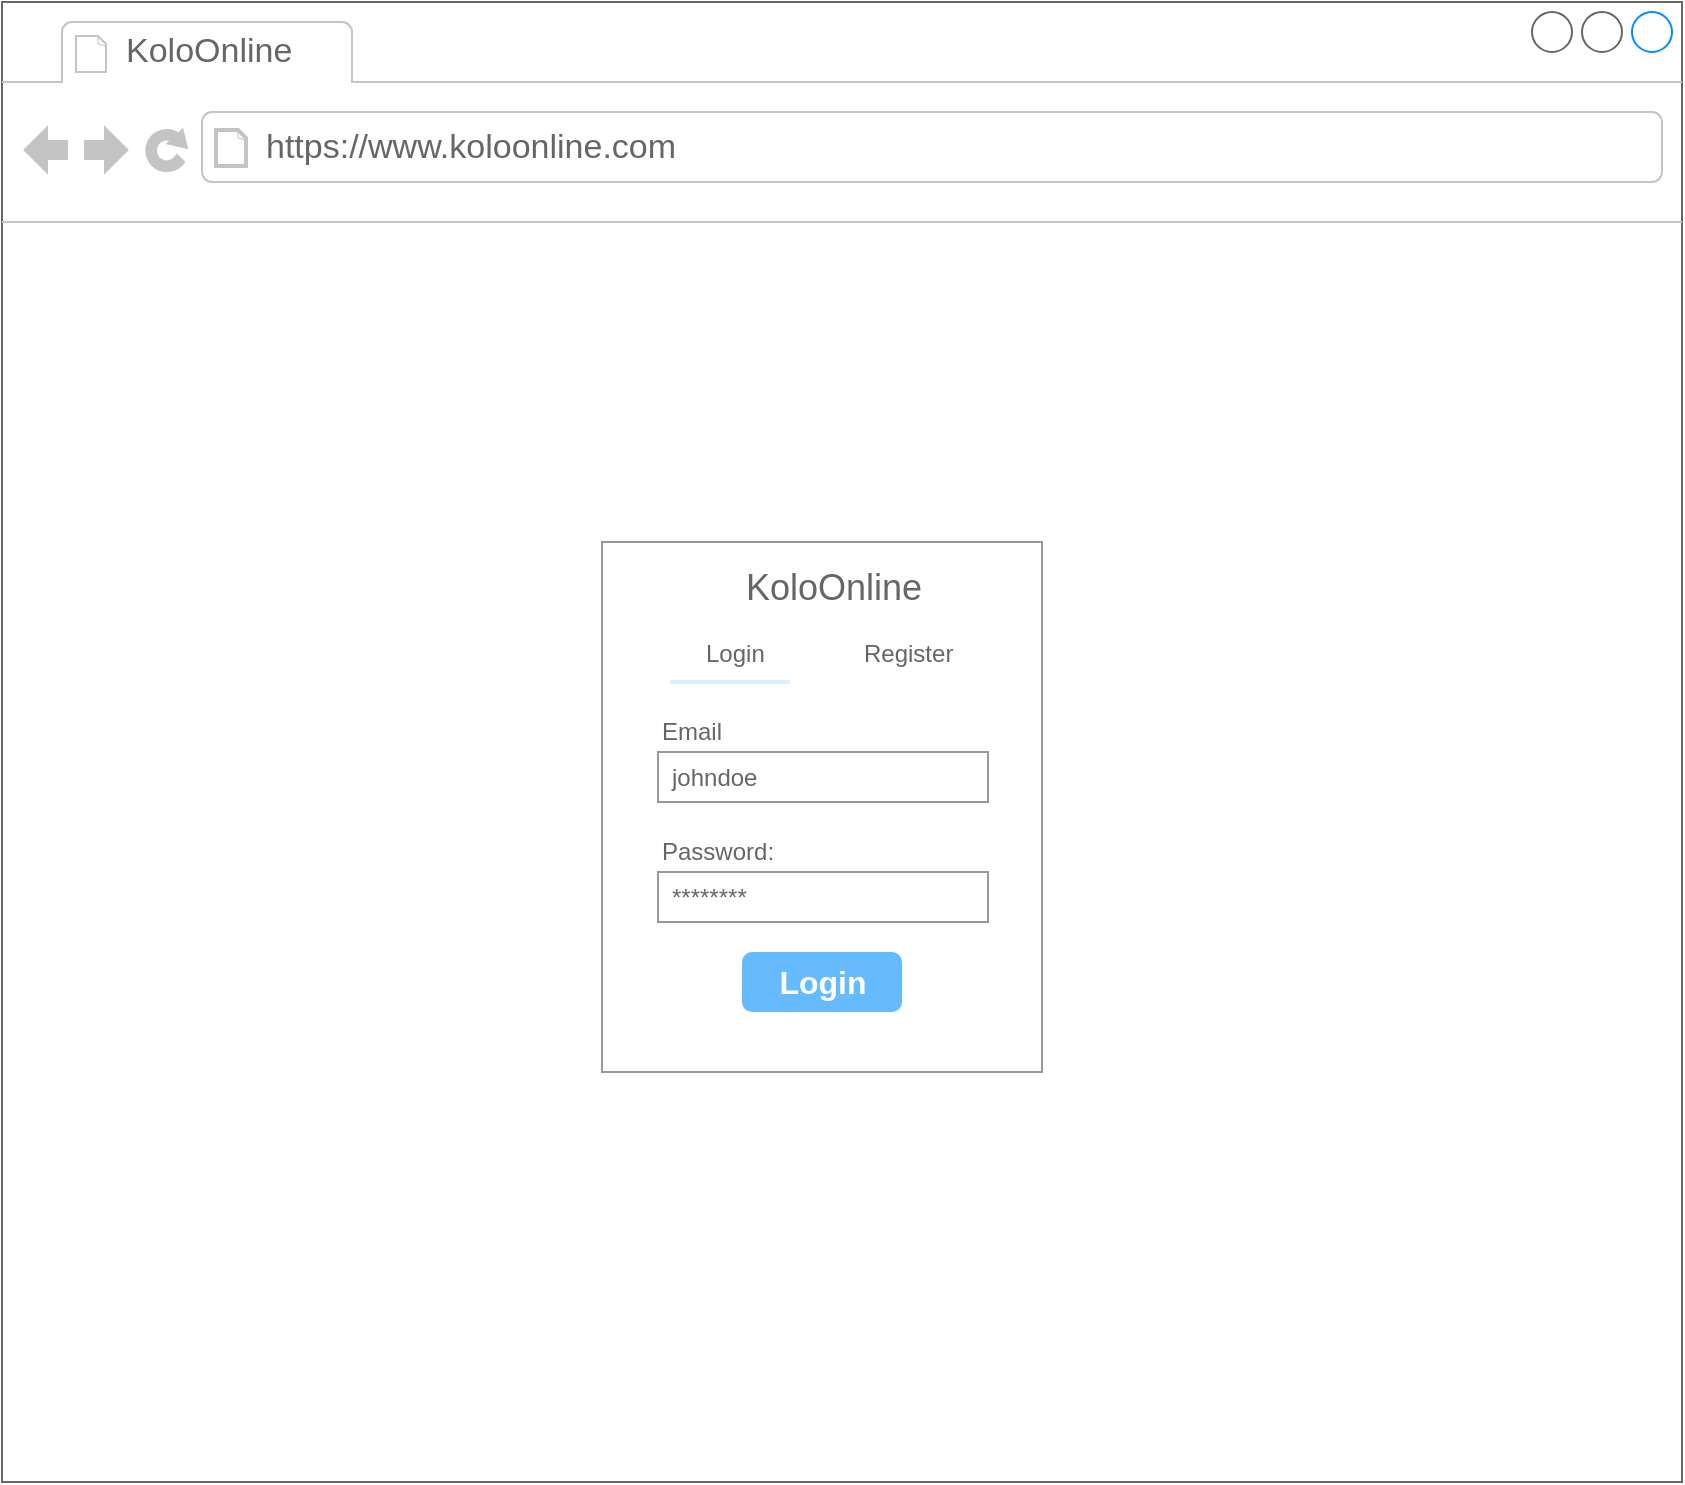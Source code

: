 <mxfile version="24.8.6">
  <diagram name="Страница — 1" id="xHiloB-PAs2DJY3SMgmK">
    <mxGraphModel dx="2187" dy="938" grid="1" gridSize="10" guides="1" tooltips="1" connect="1" arrows="1" fold="1" page="1" pageScale="1" pageWidth="827" pageHeight="1169" math="0" shadow="0">
      <root>
        <mxCell id="0" />
        <mxCell id="1" parent="0" />
        <mxCell id="mRhScEX_D-qCn4AypCOc-1" value="" style="strokeWidth=1;shadow=0;dashed=0;align=center;html=1;shape=mxgraph.mockup.containers.browserWindow;rSize=0;strokeColor=#666666;strokeColor2=#008cff;strokeColor3=#c4c4c4;mainText=,;recursiveResize=0;" vertex="1" parent="1">
          <mxGeometry x="50" y="10" width="840" height="740" as="geometry" />
        </mxCell>
        <mxCell id="mRhScEX_D-qCn4AypCOc-2" value="KoloOnline" style="strokeWidth=1;shadow=0;dashed=0;align=center;html=1;shape=mxgraph.mockup.containers.anchor;fontSize=17;fontColor=#666666;align=left;whiteSpace=wrap;" vertex="1" parent="mRhScEX_D-qCn4AypCOc-1">
          <mxGeometry x="60" y="12" width="110" height="26" as="geometry" />
        </mxCell>
        <mxCell id="mRhScEX_D-qCn4AypCOc-3" value="https://www.koloonline.com" style="strokeWidth=1;shadow=0;dashed=0;align=center;html=1;shape=mxgraph.mockup.containers.anchor;rSize=0;fontSize=17;fontColor=#666666;align=left;" vertex="1" parent="mRhScEX_D-qCn4AypCOc-1">
          <mxGeometry x="130" y="60" width="250" height="26" as="geometry" />
        </mxCell>
        <mxCell id="mRhScEX_D-qCn4AypCOc-4" value="" style="strokeWidth=1;shadow=0;dashed=0;align=center;html=1;shape=mxgraph.mockup.forms.rrect;rSize=0;strokeColor=#999999;fillColor=#ffffff;" vertex="1" parent="mRhScEX_D-qCn4AypCOc-1">
          <mxGeometry x="300" y="270" width="220" height="265" as="geometry" />
        </mxCell>
        <mxCell id="mRhScEX_D-qCn4AypCOc-5" value="&lt;div&gt;Login&lt;/div&gt;" style="strokeWidth=1;shadow=0;dashed=0;align=center;html=1;shape=mxgraph.mockup.forms.anchor;fontSize=12;fontColor=#666666;align=left;resizeWidth=1;spacingLeft=0;" vertex="1" parent="mRhScEX_D-qCn4AypCOc-4">
          <mxGeometry width="40" height="20" relative="1" as="geometry">
            <mxPoint x="50" y="46" as="offset" />
          </mxGeometry>
        </mxCell>
        <mxCell id="mRhScEX_D-qCn4AypCOc-6" value="" style="shape=line;strokeColor=#ddeeff;strokeWidth=2;html=1;resizeWidth=1;" vertex="1" parent="mRhScEX_D-qCn4AypCOc-4">
          <mxGeometry width="60" height="10" relative="1" as="geometry">
            <mxPoint x="34" y="65" as="offset" />
          </mxGeometry>
        </mxCell>
        <mxCell id="mRhScEX_D-qCn4AypCOc-7" value="Email" style="strokeWidth=1;shadow=0;dashed=0;align=center;html=1;shape=mxgraph.mockup.forms.anchor;fontSize=12;fontColor=#666666;align=left;resizeWidth=1;spacingLeft=0;" vertex="1" parent="mRhScEX_D-qCn4AypCOc-4">
          <mxGeometry width="110.0" height="20" relative="1" as="geometry">
            <mxPoint x="28" y="85" as="offset" />
          </mxGeometry>
        </mxCell>
        <mxCell id="mRhScEX_D-qCn4AypCOc-8" value="johndoe" style="strokeWidth=1;shadow=0;dashed=0;align=center;html=1;shape=mxgraph.mockup.forms.rrect;rSize=0;strokeColor=#999999;fontColor=#666666;align=left;spacingLeft=5;resizeWidth=1;" vertex="1" parent="mRhScEX_D-qCn4AypCOc-4">
          <mxGeometry width="165" height="25" relative="1" as="geometry">
            <mxPoint x="28" y="105" as="offset" />
          </mxGeometry>
        </mxCell>
        <mxCell id="mRhScEX_D-qCn4AypCOc-9" value="Password:" style="strokeWidth=1;shadow=0;dashed=0;align=center;html=1;shape=mxgraph.mockup.forms.anchor;fontSize=12;fontColor=#666666;align=left;resizeWidth=1;spacingLeft=0;" vertex="1" parent="mRhScEX_D-qCn4AypCOc-4">
          <mxGeometry width="110.0" height="20" relative="1" as="geometry">
            <mxPoint x="28" y="145" as="offset" />
          </mxGeometry>
        </mxCell>
        <mxCell id="mRhScEX_D-qCn4AypCOc-10" value="********" style="strokeWidth=1;shadow=0;dashed=0;align=center;html=1;shape=mxgraph.mockup.forms.rrect;rSize=0;strokeColor=#999999;fontColor=#666666;align=left;spacingLeft=5;resizeWidth=1;" vertex="1" parent="mRhScEX_D-qCn4AypCOc-4">
          <mxGeometry width="165" height="25" relative="1" as="geometry">
            <mxPoint x="28" y="165" as="offset" />
          </mxGeometry>
        </mxCell>
        <mxCell id="mRhScEX_D-qCn4AypCOc-11" value="Login" style="strokeWidth=1;shadow=0;dashed=0;align=center;html=1;shape=mxgraph.mockup.forms.rrect;rSize=5;strokeColor=none;fontColor=#ffffff;fillColor=#66bbff;fontSize=16;fontStyle=1;" vertex="1" parent="mRhScEX_D-qCn4AypCOc-4">
          <mxGeometry y="1" width="80" height="30" relative="1" as="geometry">
            <mxPoint x="70" y="-60" as="offset" />
          </mxGeometry>
        </mxCell>
        <mxCell id="mRhScEX_D-qCn4AypCOc-16" value="Register" style="strokeWidth=1;shadow=0;dashed=0;align=center;html=1;shape=mxgraph.mockup.forms.anchor;fontSize=12;fontColor=#666666;align=left;resizeWidth=1;spacingLeft=0;" vertex="1" parent="mRhScEX_D-qCn4AypCOc-4">
          <mxGeometry x="129" y="48.357" width="40" height="15.143" as="geometry" />
        </mxCell>
        <mxCell id="mRhScEX_D-qCn4AypCOc-17" value="&lt;font style=&quot;font-size: 18px;&quot;&gt;KoloOnline&lt;/font&gt;" style="strokeWidth=1;shadow=0;dashed=0;align=center;html=1;shape=mxgraph.mockup.forms.anchor;fontSize=12;fontColor=#666666;align=left;resizeWidth=1;spacingLeft=0;" vertex="1" parent="mRhScEX_D-qCn4AypCOc-4">
          <mxGeometry x="70" y="15" width="59" height="15.14" as="geometry" />
        </mxCell>
      </root>
    </mxGraphModel>
  </diagram>
</mxfile>
